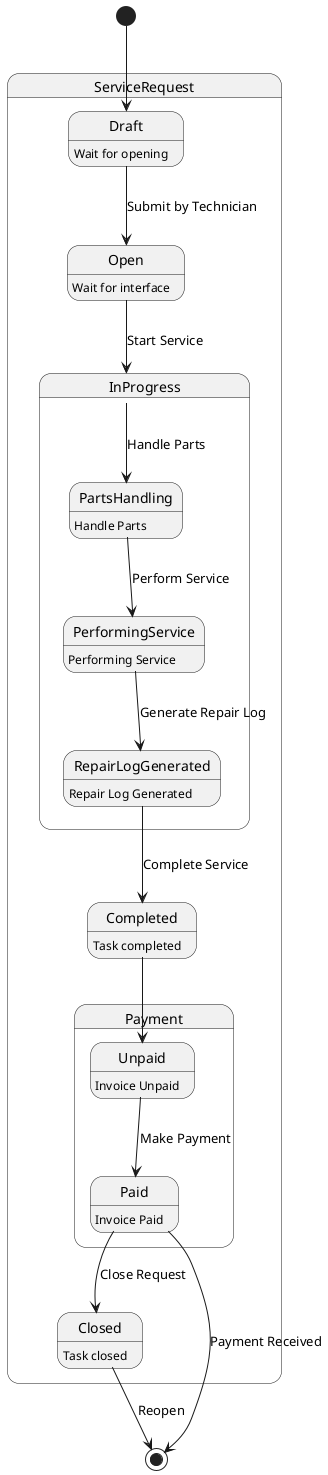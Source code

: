 @startuml

state ServiceRequest {
  state Draft : Wait for opening
  state Open : Wait for interface 
  state Payment {
    Unpaid: Invoice Unpaid
    Paid : Invoice Paid
  }
  state InProgress {
  PartsHandling : Handle Parts
  PerformingService : Performing Service
  RepairLogGenerated : Repair Log Generated
  }
  state Completed : Task completed
  
  state Closed : Task closed
}

[*] --> Draft
Draft --> Open: Submit by Technician
Open --> InProgress: Start Service
InProgress --> PartsHandling: Handle Parts
PartsHandling --> PerformingService: Perform Service
PerformingService --> RepairLogGenerated: Generate Repair Log
RepairLogGenerated --> Completed: Complete Service
Completed --> Unpaid
Paid --> Closed: Close Request
Closed --> [*]: Reopen

Unpaid --> Paid: Make Payment
Paid --> [*]: Payment Received

@enduml
